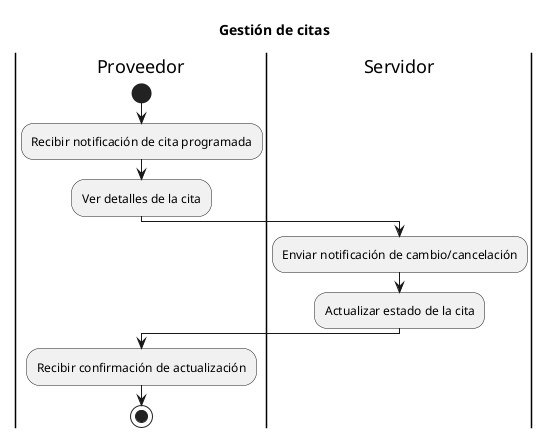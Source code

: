 @startuml

title "Gestión de citas"

|Proveedor|
start
:Recibir notificación de cita programada;
:Ver detalles de la cita;
|Servidor|
:Enviar notificación de cambio/cancelación;
:Actualizar estado de la cita;
|Proveedor|
:Recibir confirmación de actualización;
stop

@enduml
